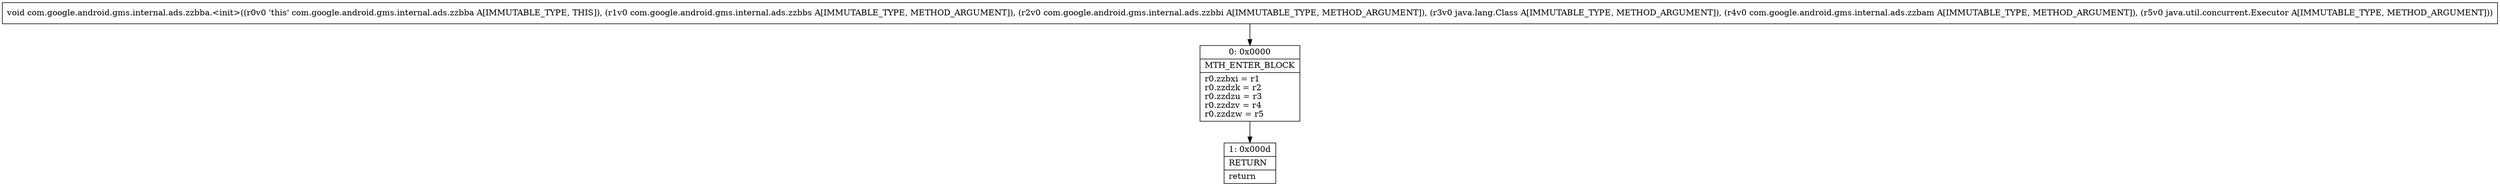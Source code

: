 digraph "CFG forcom.google.android.gms.internal.ads.zzbba.\<init\>(Lcom\/google\/android\/gms\/internal\/ads\/zzbbs;Lcom\/google\/android\/gms\/internal\/ads\/zzbbi;Ljava\/lang\/Class;Lcom\/google\/android\/gms\/internal\/ads\/zzbam;Ljava\/util\/concurrent\/Executor;)V" {
Node_0 [shape=record,label="{0\:\ 0x0000|MTH_ENTER_BLOCK\l|r0.zzbxi = r1\lr0.zzdzk = r2\lr0.zzdzu = r3\lr0.zzdzv = r4\lr0.zzdzw = r5\l}"];
Node_1 [shape=record,label="{1\:\ 0x000d|RETURN\l|return\l}"];
MethodNode[shape=record,label="{void com.google.android.gms.internal.ads.zzbba.\<init\>((r0v0 'this' com.google.android.gms.internal.ads.zzbba A[IMMUTABLE_TYPE, THIS]), (r1v0 com.google.android.gms.internal.ads.zzbbs A[IMMUTABLE_TYPE, METHOD_ARGUMENT]), (r2v0 com.google.android.gms.internal.ads.zzbbi A[IMMUTABLE_TYPE, METHOD_ARGUMENT]), (r3v0 java.lang.Class A[IMMUTABLE_TYPE, METHOD_ARGUMENT]), (r4v0 com.google.android.gms.internal.ads.zzbam A[IMMUTABLE_TYPE, METHOD_ARGUMENT]), (r5v0 java.util.concurrent.Executor A[IMMUTABLE_TYPE, METHOD_ARGUMENT])) }"];
MethodNode -> Node_0;
Node_0 -> Node_1;
}

